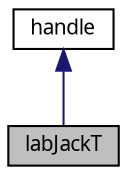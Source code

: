 digraph "labJackT"
{
 // LATEX_PDF_SIZE
  edge [fontname="Graublau Slab",fontsize="10",labelfontname="Graublau Slab",labelfontsize="10"];
  node [fontname="Graublau Slab",fontsize="10",shape=record];
  Node1 [label="labJackT",height=0.2,width=0.4,color="black", fillcolor="grey75", style="filled", fontcolor="black",tooltip="LABJACKT Connects and manages a LabJack T4 / T7 This class handles digital I/O and analog I/O and ana..."];
  Node2 -> Node1 [dir="back",color="midnightblue",fontsize="10",style="solid",fontname="Graublau Slab"];
  Node2 [label="handle",height=0.2,width=0.4,color="black", fillcolor="white", style="filled",URL="$classhandle.html",tooltip=" "];
}
